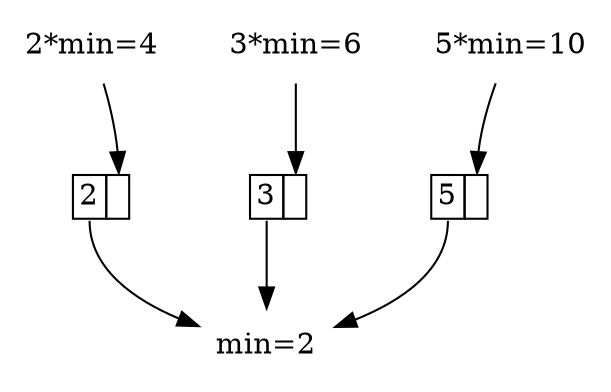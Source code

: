 digraph G{
	margin="0"
	node[shape=plaintext]
	q2[label=<<table BORDER="0" CELLBORDER="1" CELLSPACING="0">
       <tr><td port="head">2</td><td port="tail"> </td></tr></table>>]
	q3[label=<<table BORDER="0" CELLBORDER="1" CELLSPACING="0">
       <tr><td port="head">3</td><td port="tail"> </td></tr></table>>]
	q5[label=<<table BORDER="0" CELLBORDER="1" CELLSPACING="0">
       <tr><td port="head">5</td><td port="tail"> </td></tr></table>>]
	x[label="min=2", style=filled, color=white];
	x2[label="2*min=4", style=filled, color=white];
	x3[label="3*min=6", style=filled, color=white];
	x5[label="5*min=10", style=filled, color=white];
	q2:head->x;
	q3:head->x;
	q5:head->x;
	x2->x3->x5[style=invis];
	x2->q2:tail;
	x3->q3:tail;
	x5->q5:tail;
	{rank = same; x2; x3; x5}
}
